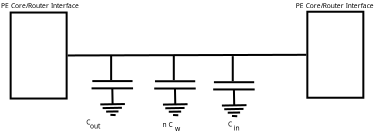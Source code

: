<?xml version="1.0" encoding="UTF-8"?>
<dia:diagram xmlns:dia="http://www.lysator.liu.se/~alla/dia/">
  <dia:layer name="Background" visible="true" active="true">
    <dia:object type="Standard - Box" version="0" id="O0">
      <dia:attribute name="obj_pos">
        <dia:point val="4.65,7.525"/>
      </dia:attribute>
      <dia:attribute name="obj_bb">
        <dia:rectangle val="4.6,7.475;7.5,11.875"/>
      </dia:attribute>
      <dia:attribute name="elem_corner">
        <dia:point val="4.65,7.525"/>
      </dia:attribute>
      <dia:attribute name="elem_width">
        <dia:real val="2.8"/>
      </dia:attribute>
      <dia:attribute name="elem_height">
        <dia:real val="4.3"/>
      </dia:attribute>
      <dia:attribute name="show_background">
        <dia:boolean val="true"/>
      </dia:attribute>
    </dia:object>
    <dia:object type="Standard - Box" version="0" id="O1">
      <dia:attribute name="obj_pos">
        <dia:point val="19.485,7.485"/>
      </dia:attribute>
      <dia:attribute name="obj_bb">
        <dia:rectangle val="19.435,7.435;22.335,11.835"/>
      </dia:attribute>
      <dia:attribute name="elem_corner">
        <dia:point val="19.485,7.485"/>
      </dia:attribute>
      <dia:attribute name="elem_width">
        <dia:real val="2.8"/>
      </dia:attribute>
      <dia:attribute name="elem_height">
        <dia:real val="4.3"/>
      </dia:attribute>
      <dia:attribute name="show_background">
        <dia:boolean val="true"/>
      </dia:attribute>
    </dia:object>
    <dia:object type="Standard - Line" version="0" id="O2">
      <dia:attribute name="obj_pos">
        <dia:point val="7.5,9.671"/>
      </dia:attribute>
      <dia:attribute name="obj_bb">
        <dia:rectangle val="7.449,9.589;19.485,9.721"/>
      </dia:attribute>
      <dia:attribute name="conn_endpoints">
        <dia:point val="7.5,9.671"/>
        <dia:point val="19.435,9.639"/>
      </dia:attribute>
      <dia:attribute name="numcp">
        <dia:int val="1"/>
      </dia:attribute>
      <dia:connections>
        <dia:connection handle="0" to="O0" connection="8"/>
        <dia:connection handle="1" to="O1" connection="8"/>
      </dia:connections>
    </dia:object>
    <dia:object type="Standard - Line" version="0" id="O3">
      <dia:attribute name="obj_pos">
        <dia:point val="9.675,9.65"/>
      </dia:attribute>
      <dia:attribute name="obj_bb">
        <dia:rectangle val="9.625,9.6;9.725,10.95"/>
      </dia:attribute>
      <dia:attribute name="conn_endpoints">
        <dia:point val="9.675,9.65"/>
        <dia:point val="9.675,10.9"/>
      </dia:attribute>
      <dia:attribute name="numcp">
        <dia:int val="1"/>
      </dia:attribute>
    </dia:object>
    <dia:object type="Standard - Line" version="0" id="O4">
      <dia:attribute name="obj_pos">
        <dia:point val="8.734,10.953"/>
      </dia:attribute>
      <dia:attribute name="obj_bb">
        <dia:rectangle val="8.684,10.903;10.796,11.003"/>
      </dia:attribute>
      <dia:attribute name="conn_endpoints">
        <dia:point val="8.734,10.953"/>
        <dia:point val="10.746,10.953"/>
      </dia:attribute>
      <dia:attribute name="numcp">
        <dia:int val="1"/>
      </dia:attribute>
    </dia:object>
    <dia:object type="Standard - Line" version="0" id="O5">
      <dia:attribute name="obj_pos">
        <dia:point val="8.696,11.316"/>
      </dia:attribute>
      <dia:attribute name="obj_bb">
        <dia:rectangle val="8.646,11.266;10.821,11.366"/>
      </dia:attribute>
      <dia:attribute name="conn_endpoints">
        <dia:point val="8.696,11.316"/>
        <dia:point val="10.771,11.316"/>
      </dia:attribute>
      <dia:attribute name="numcp">
        <dia:int val="1"/>
      </dia:attribute>
    </dia:object>
    <dia:object type="Standard - Line" version="0" id="O6">
      <dia:attribute name="obj_pos">
        <dia:point val="9.734,11.316"/>
      </dia:attribute>
      <dia:attribute name="obj_bb">
        <dia:rectangle val="9.683,11.265;9.798,12.161"/>
      </dia:attribute>
      <dia:attribute name="conn_endpoints">
        <dia:point val="9.734,11.316"/>
        <dia:point val="9.748,12.11"/>
      </dia:attribute>
      <dia:attribute name="numcp">
        <dia:int val="1"/>
      </dia:attribute>
      <dia:connections>
        <dia:connection handle="0" to="O5" connection="0"/>
        <dia:connection handle="1" to="O7" connection="0"/>
      </dia:connections>
    </dia:object>
    <dia:object type="Standard - Line" version="0" id="O7">
      <dia:attribute name="obj_pos">
        <dia:point val="9.133,12.12"/>
      </dia:attribute>
      <dia:attribute name="obj_bb">
        <dia:rectangle val="9.082,12.049;10.413,12.171"/>
      </dia:attribute>
      <dia:attribute name="conn_endpoints">
        <dia:point val="9.133,12.12"/>
        <dia:point val="10.363,12.1"/>
      </dia:attribute>
      <dia:attribute name="numcp">
        <dia:int val="1"/>
      </dia:attribute>
    </dia:object>
    <dia:object type="Standard - Line" version="0" id="O8">
      <dia:attribute name="obj_pos">
        <dia:point val="9.249,12.303"/>
      </dia:attribute>
      <dia:attribute name="obj_bb">
        <dia:rectangle val="9.198,12.237;10.263,12.354"/>
      </dia:attribute>
      <dia:attribute name="conn_endpoints">
        <dia:point val="9.249,12.303"/>
        <dia:point val="10.213,12.287"/>
      </dia:attribute>
      <dia:attribute name="numcp">
        <dia:int val="1"/>
      </dia:attribute>
    </dia:object>
    <dia:object type="Standard - Line" version="0" id="O9">
      <dia:attribute name="obj_pos">
        <dia:point val="9.424,12.478"/>
      </dia:attribute>
      <dia:attribute name="obj_bb">
        <dia:rectangle val="9.374,12.419;10.093,12.529"/>
      </dia:attribute>
      <dia:attribute name="conn_endpoints">
        <dia:point val="9.424,12.478"/>
        <dia:point val="10.042,12.47"/>
      </dia:attribute>
      <dia:attribute name="numcp">
        <dia:int val="1"/>
      </dia:attribute>
    </dia:object>
    <dia:object type="Standard - Line" version="0" id="O10">
      <dia:attribute name="obj_pos">
        <dia:point val="9.637,12.641"/>
      </dia:attribute>
      <dia:attribute name="obj_bb">
        <dia:rectangle val="9.584,12.588;9.952,12.705"/>
      </dia:attribute>
      <dia:attribute name="conn_endpoints">
        <dia:point val="9.637,12.641"/>
        <dia:point val="9.899,12.653"/>
      </dia:attribute>
      <dia:attribute name="numcp">
        <dia:int val="1"/>
      </dia:attribute>
    </dia:object>
    <dia:object type="Standard - Line" version="0" id="O11">
      <dia:attribute name="obj_pos">
        <dia:point val="12.808,9.658"/>
      </dia:attribute>
      <dia:attribute name="obj_bb">
        <dia:rectangle val="12.758,9.608;12.858,10.958"/>
      </dia:attribute>
      <dia:attribute name="conn_endpoints">
        <dia:point val="12.808,9.658"/>
        <dia:point val="12.808,10.908"/>
      </dia:attribute>
      <dia:attribute name="numcp">
        <dia:int val="1"/>
      </dia:attribute>
    </dia:object>
    <dia:object type="Standard - Line" version="0" id="O12">
      <dia:attribute name="obj_pos">
        <dia:point val="11.867,10.961"/>
      </dia:attribute>
      <dia:attribute name="obj_bb">
        <dia:rectangle val="11.817,10.911;13.929,11.011"/>
      </dia:attribute>
      <dia:attribute name="conn_endpoints">
        <dia:point val="11.867,10.961"/>
        <dia:point val="13.879,10.961"/>
      </dia:attribute>
      <dia:attribute name="numcp">
        <dia:int val="1"/>
      </dia:attribute>
    </dia:object>
    <dia:object type="Standard - Line" version="0" id="O13">
      <dia:attribute name="obj_pos">
        <dia:point val="11.829,11.324"/>
      </dia:attribute>
      <dia:attribute name="obj_bb">
        <dia:rectangle val="11.779,11.274;13.954,11.374"/>
      </dia:attribute>
      <dia:attribute name="conn_endpoints">
        <dia:point val="11.829,11.324"/>
        <dia:point val="13.904,11.324"/>
      </dia:attribute>
      <dia:attribute name="numcp">
        <dia:int val="1"/>
      </dia:attribute>
    </dia:object>
    <dia:object type="Standard - Line" version="0" id="O14">
      <dia:attribute name="obj_pos">
        <dia:point val="12.867,11.324"/>
      </dia:attribute>
      <dia:attribute name="obj_bb">
        <dia:rectangle val="12.816,11.273;12.931,12.169"/>
      </dia:attribute>
      <dia:attribute name="conn_endpoints">
        <dia:point val="12.867,11.324"/>
        <dia:point val="12.881,12.118"/>
      </dia:attribute>
      <dia:attribute name="numcp">
        <dia:int val="1"/>
      </dia:attribute>
      <dia:connections>
        <dia:connection handle="0" to="O13" connection="0"/>
        <dia:connection handle="1" to="O15" connection="0"/>
      </dia:connections>
    </dia:object>
    <dia:object type="Standard - Line" version="0" id="O15">
      <dia:attribute name="obj_pos">
        <dia:point val="12.266,12.128"/>
      </dia:attribute>
      <dia:attribute name="obj_bb">
        <dia:rectangle val="12.215,12.057;13.546,12.179"/>
      </dia:attribute>
      <dia:attribute name="conn_endpoints">
        <dia:point val="12.266,12.128"/>
        <dia:point val="13.496,12.108"/>
      </dia:attribute>
      <dia:attribute name="numcp">
        <dia:int val="1"/>
      </dia:attribute>
    </dia:object>
    <dia:object type="Standard - Line" version="0" id="O16">
      <dia:attribute name="obj_pos">
        <dia:point val="12.382,12.311"/>
      </dia:attribute>
      <dia:attribute name="obj_bb">
        <dia:rectangle val="12.332,12.245;13.396,12.362"/>
      </dia:attribute>
      <dia:attribute name="conn_endpoints">
        <dia:point val="12.382,12.311"/>
        <dia:point val="13.346,12.296"/>
      </dia:attribute>
      <dia:attribute name="numcp">
        <dia:int val="1"/>
      </dia:attribute>
    </dia:object>
    <dia:object type="Standard - Line" version="0" id="O17">
      <dia:attribute name="obj_pos">
        <dia:point val="12.557,12.486"/>
      </dia:attribute>
      <dia:attribute name="obj_bb">
        <dia:rectangle val="12.507,12.427;13.226,12.537"/>
      </dia:attribute>
      <dia:attribute name="conn_endpoints">
        <dia:point val="12.557,12.486"/>
        <dia:point val="13.175,12.478"/>
      </dia:attribute>
      <dia:attribute name="numcp">
        <dia:int val="1"/>
      </dia:attribute>
    </dia:object>
    <dia:object type="Standard - Line" version="0" id="O18">
      <dia:attribute name="obj_pos">
        <dia:point val="12.77,12.649"/>
      </dia:attribute>
      <dia:attribute name="obj_bb">
        <dia:rectangle val="12.717,12.597;13.085,12.714"/>
      </dia:attribute>
      <dia:attribute name="conn_endpoints">
        <dia:point val="12.77,12.649"/>
        <dia:point val="13.032,12.661"/>
      </dia:attribute>
      <dia:attribute name="numcp">
        <dia:int val="1"/>
      </dia:attribute>
    </dia:object>
    <dia:object type="Standard - Line" version="0" id="O19">
      <dia:attribute name="obj_pos">
        <dia:point val="15.756,9.706"/>
      </dia:attribute>
      <dia:attribute name="obj_bb">
        <dia:rectangle val="15.706,9.656;15.806,11.006"/>
      </dia:attribute>
      <dia:attribute name="conn_endpoints">
        <dia:point val="15.756,9.706"/>
        <dia:point val="15.756,10.956"/>
      </dia:attribute>
      <dia:attribute name="numcp">
        <dia:int val="1"/>
      </dia:attribute>
    </dia:object>
    <dia:object type="Standard - Line" version="0" id="O20">
      <dia:attribute name="obj_pos">
        <dia:point val="14.814,11.009"/>
      </dia:attribute>
      <dia:attribute name="obj_bb">
        <dia:rectangle val="14.764,10.959;16.877,11.059"/>
      </dia:attribute>
      <dia:attribute name="conn_endpoints">
        <dia:point val="14.814,11.009"/>
        <dia:point val="16.827,11.009"/>
      </dia:attribute>
      <dia:attribute name="numcp">
        <dia:int val="1"/>
      </dia:attribute>
    </dia:object>
    <dia:object type="Standard - Line" version="0" id="O21">
      <dia:attribute name="obj_pos">
        <dia:point val="14.777,11.371"/>
      </dia:attribute>
      <dia:attribute name="obj_bb">
        <dia:rectangle val="14.727,11.321;16.902,11.421"/>
      </dia:attribute>
      <dia:attribute name="conn_endpoints">
        <dia:point val="14.777,11.371"/>
        <dia:point val="16.852,11.371"/>
      </dia:attribute>
      <dia:attribute name="numcp">
        <dia:int val="1"/>
      </dia:attribute>
    </dia:object>
    <dia:object type="Standard - Line" version="0" id="O22">
      <dia:attribute name="obj_pos">
        <dia:point val="15.814,11.371"/>
      </dia:attribute>
      <dia:attribute name="obj_bb">
        <dia:rectangle val="15.763,11.32;15.879,12.216"/>
      </dia:attribute>
      <dia:attribute name="conn_endpoints">
        <dia:point val="15.814,11.371"/>
        <dia:point val="15.828,12.166"/>
      </dia:attribute>
      <dia:attribute name="numcp">
        <dia:int val="1"/>
      </dia:attribute>
      <dia:connections>
        <dia:connection handle="0" to="O21" connection="0"/>
        <dia:connection handle="1" to="O23" connection="0"/>
      </dia:connections>
    </dia:object>
    <dia:object type="Standard - Line" version="0" id="O23">
      <dia:attribute name="obj_pos">
        <dia:point val="15.213,12.176"/>
      </dia:attribute>
      <dia:attribute name="obj_bb">
        <dia:rectangle val="15.162,12.105;16.494,12.226"/>
      </dia:attribute>
      <dia:attribute name="conn_endpoints">
        <dia:point val="15.213,12.176"/>
        <dia:point val="16.443,12.156"/>
      </dia:attribute>
      <dia:attribute name="numcp">
        <dia:int val="1"/>
      </dia:attribute>
    </dia:object>
    <dia:object type="Standard - Line" version="0" id="O24">
      <dia:attribute name="obj_pos">
        <dia:point val="15.33,12.359"/>
      </dia:attribute>
      <dia:attribute name="obj_bb">
        <dia:rectangle val="15.279,12.292;16.344,12.41"/>
      </dia:attribute>
      <dia:attribute name="conn_endpoints">
        <dia:point val="15.33,12.359"/>
        <dia:point val="16.293,12.343"/>
      </dia:attribute>
      <dia:attribute name="numcp">
        <dia:int val="1"/>
      </dia:attribute>
    </dia:object>
    <dia:object type="Standard - Line" version="0" id="O25">
      <dia:attribute name="obj_pos">
        <dia:point val="15.505,12.534"/>
      </dia:attribute>
      <dia:attribute name="obj_bb">
        <dia:rectangle val="15.454,12.475;16.173,12.585"/>
      </dia:attribute>
      <dia:attribute name="conn_endpoints">
        <dia:point val="15.505,12.534"/>
        <dia:point val="16.123,12.525"/>
      </dia:attribute>
      <dia:attribute name="numcp">
        <dia:int val="1"/>
      </dia:attribute>
    </dia:object>
    <dia:object type="Standard - Line" version="0" id="O26">
      <dia:attribute name="obj_pos">
        <dia:point val="15.717,12.696"/>
      </dia:attribute>
      <dia:attribute name="obj_bb">
        <dia:rectangle val="15.665,12.644;16.032,12.761"/>
      </dia:attribute>
      <dia:attribute name="conn_endpoints">
        <dia:point val="15.717,12.696"/>
        <dia:point val="15.98,12.709"/>
      </dia:attribute>
      <dia:attribute name="numcp">
        <dia:int val="1"/>
      </dia:attribute>
    </dia:object>
    <dia:object type="Standard - Text" version="1" id="O27">
      <dia:attribute name="obj_pos">
        <dia:point val="7.418,14.091"/>
      </dia:attribute>
      <dia:attribute name="obj_bb">
        <dia:rectangle val="7.418,13.496;7.418,14.243"/>
      </dia:attribute>
      <dia:attribute name="text">
        <dia:composite type="text">
          <dia:attribute name="string">
            <dia:string>##</dia:string>
          </dia:attribute>
          <dia:attribute name="font">
            <dia:font family="sans" style="0" name="Helvetica"/>
          </dia:attribute>
          <dia:attribute name="height">
            <dia:real val="0.8"/>
          </dia:attribute>
          <dia:attribute name="pos">
            <dia:point val="7.418,14.091"/>
          </dia:attribute>
          <dia:attribute name="color">
            <dia:color val="#000000"/>
          </dia:attribute>
          <dia:attribute name="alignment">
            <dia:enum val="0"/>
          </dia:attribute>
        </dia:composite>
      </dia:attribute>
      <dia:attribute name="valign">
        <dia:enum val="3"/>
      </dia:attribute>
    </dia:object>
    <dia:object type="Standard - Text" version="1" id="O28">
      <dia:attribute name="obj_pos">
        <dia:point val="4.168,7.316"/>
      </dia:attribute>
      <dia:attribute name="obj_bb">
        <dia:rectangle val="4.168,7.006;8.258,7.396"/>
      </dia:attribute>
      <dia:attribute name="text">
        <dia:composite type="text">
          <dia:attribute name="string">
            <dia:string>#PE Core/Router Interface#</dia:string>
          </dia:attribute>
          <dia:attribute name="font">
            <dia:font family="sans" style="0" name="Helvetica"/>
          </dia:attribute>
          <dia:attribute name="height">
            <dia:real val="0.416"/>
          </dia:attribute>
          <dia:attribute name="pos">
            <dia:point val="4.168,7.316"/>
          </dia:attribute>
          <dia:attribute name="color">
            <dia:color val="#000000"/>
          </dia:attribute>
          <dia:attribute name="alignment">
            <dia:enum val="0"/>
          </dia:attribute>
        </dia:composite>
      </dia:attribute>
      <dia:attribute name="valign">
        <dia:enum val="3"/>
      </dia:attribute>
    </dia:object>
    <dia:object type="Standard - Text" version="1" id="O29">
      <dia:attribute name="obj_pos">
        <dia:point val="18.91,7.306"/>
      </dia:attribute>
      <dia:attribute name="obj_bb">
        <dia:rectangle val="18.91,6.996;23.0,7.386"/>
      </dia:attribute>
      <dia:attribute name="text">
        <dia:composite type="text">
          <dia:attribute name="string">
            <dia:string>#PE Core/Router Interface#</dia:string>
          </dia:attribute>
          <dia:attribute name="font">
            <dia:font family="sans" style="0" name="Helvetica"/>
          </dia:attribute>
          <dia:attribute name="height">
            <dia:real val="0.416"/>
          </dia:attribute>
          <dia:attribute name="pos">
            <dia:point val="18.91,7.306"/>
          </dia:attribute>
          <dia:attribute name="color">
            <dia:color val="#000000"/>
          </dia:attribute>
          <dia:attribute name="alignment">
            <dia:enum val="0"/>
          </dia:attribute>
        </dia:composite>
      </dia:attribute>
      <dia:attribute name="valign">
        <dia:enum val="3"/>
      </dia:attribute>
    </dia:object>
    <dia:object type="Standard - Text" version="1" id="O30">
      <dia:attribute name="obj_pos">
        <dia:point val="8.43,13.128"/>
      </dia:attribute>
      <dia:attribute name="obj_bb">
        <dia:rectangle val="8.43,12.818;8.663,13.208"/>
      </dia:attribute>
      <dia:attribute name="text">
        <dia:composite type="text">
          <dia:attribute name="string">
            <dia:string>#C#</dia:string>
          </dia:attribute>
          <dia:attribute name="font">
            <dia:font family="sans" style="0" name="Helvetica"/>
          </dia:attribute>
          <dia:attribute name="height">
            <dia:real val="0.416"/>
          </dia:attribute>
          <dia:attribute name="pos">
            <dia:point val="8.43,13.128"/>
          </dia:attribute>
          <dia:attribute name="color">
            <dia:color val="#000000"/>
          </dia:attribute>
          <dia:attribute name="alignment">
            <dia:enum val="0"/>
          </dia:attribute>
        </dia:composite>
      </dia:attribute>
      <dia:attribute name="valign">
        <dia:enum val="3"/>
      </dia:attribute>
    </dia:object>
    <dia:object type="Standard - Text" version="1" id="O31">
      <dia:attribute name="obj_pos">
        <dia:point val="8.623,13.318"/>
      </dia:attribute>
      <dia:attribute name="obj_bb">
        <dia:rectangle val="8.623,13.008;9.165,13.398"/>
      </dia:attribute>
      <dia:attribute name="text">
        <dia:composite type="text">
          <dia:attribute name="string">
            <dia:string>#out#</dia:string>
          </dia:attribute>
          <dia:attribute name="font">
            <dia:font family="sans" style="0" name="Helvetica"/>
          </dia:attribute>
          <dia:attribute name="height">
            <dia:real val="0.416"/>
          </dia:attribute>
          <dia:attribute name="pos">
            <dia:point val="8.623,13.318"/>
          </dia:attribute>
          <dia:attribute name="color">
            <dia:color val="#000000"/>
          </dia:attribute>
          <dia:attribute name="alignment">
            <dia:enum val="0"/>
          </dia:attribute>
        </dia:composite>
      </dia:attribute>
      <dia:attribute name="valign">
        <dia:enum val="3"/>
      </dia:attribute>
    </dia:object>
    <dia:object type="Standard - Text" version="1" id="O32">
      <dia:attribute name="obj_pos">
        <dia:point val="15.523,13.218"/>
      </dia:attribute>
      <dia:attribute name="obj_bb">
        <dia:rectangle val="15.523,12.908;15.755,13.298"/>
      </dia:attribute>
      <dia:attribute name="text">
        <dia:composite type="text">
          <dia:attribute name="string">
            <dia:string>#C#</dia:string>
          </dia:attribute>
          <dia:attribute name="font">
            <dia:font family="sans" style="0" name="Helvetica"/>
          </dia:attribute>
          <dia:attribute name="height">
            <dia:real val="0.416"/>
          </dia:attribute>
          <dia:attribute name="pos">
            <dia:point val="15.523,13.218"/>
          </dia:attribute>
          <dia:attribute name="color">
            <dia:color val="#000000"/>
          </dia:attribute>
          <dia:attribute name="alignment">
            <dia:enum val="0"/>
          </dia:attribute>
        </dia:composite>
      </dia:attribute>
      <dia:attribute name="valign">
        <dia:enum val="3"/>
      </dia:attribute>
    </dia:object>
    <dia:object type="Standard - Text" version="1" id="O33">
      <dia:attribute name="obj_pos">
        <dia:point val="15.798,13.418"/>
      </dia:attribute>
      <dia:attribute name="obj_bb">
        <dia:rectangle val="15.798,13.108;16.101,13.498"/>
      </dia:attribute>
      <dia:attribute name="text">
        <dia:composite type="text">
          <dia:attribute name="string">
            <dia:string>#in#</dia:string>
          </dia:attribute>
          <dia:attribute name="font">
            <dia:font family="sans" style="0" name="Helvetica"/>
          </dia:attribute>
          <dia:attribute name="height">
            <dia:real val="0.416"/>
          </dia:attribute>
          <dia:attribute name="pos">
            <dia:point val="15.798,13.418"/>
          </dia:attribute>
          <dia:attribute name="color">
            <dia:color val="#000000"/>
          </dia:attribute>
          <dia:attribute name="alignment">
            <dia:enum val="0"/>
          </dia:attribute>
        </dia:composite>
      </dia:attribute>
      <dia:attribute name="valign">
        <dia:enum val="3"/>
      </dia:attribute>
    </dia:object>
    <dia:object type="Standard - Text" version="1" id="O34">
      <dia:attribute name="obj_pos">
        <dia:point val="12.248,13.243"/>
      </dia:attribute>
      <dia:attribute name="obj_bb">
        <dia:rectangle val="12.248,12.933;12.796,13.323"/>
      </dia:attribute>
      <dia:attribute name="text">
        <dia:composite type="text">
          <dia:attribute name="string">
            <dia:string>#n C#</dia:string>
          </dia:attribute>
          <dia:attribute name="font">
            <dia:font family="sans" style="0" name="Helvetica"/>
          </dia:attribute>
          <dia:attribute name="height">
            <dia:real val="0.416"/>
          </dia:attribute>
          <dia:attribute name="pos">
            <dia:point val="12.248,13.243"/>
          </dia:attribute>
          <dia:attribute name="color">
            <dia:color val="#000000"/>
          </dia:attribute>
          <dia:attribute name="alignment">
            <dia:enum val="0"/>
          </dia:attribute>
        </dia:composite>
      </dia:attribute>
      <dia:attribute name="valign">
        <dia:enum val="3"/>
      </dia:attribute>
    </dia:object>
    <dia:object type="Standard - Text" version="1" id="O35">
      <dia:attribute name="obj_pos">
        <dia:point val="12.873,13.443"/>
      </dia:attribute>
      <dia:attribute name="obj_bb">
        <dia:rectangle val="12.873,13.133;13.146,13.523"/>
      </dia:attribute>
      <dia:attribute name="text">
        <dia:composite type="text">
          <dia:attribute name="string">
            <dia:string>#w#</dia:string>
          </dia:attribute>
          <dia:attribute name="font">
            <dia:font family="sans" style="0" name="Helvetica"/>
          </dia:attribute>
          <dia:attribute name="height">
            <dia:real val="0.416"/>
          </dia:attribute>
          <dia:attribute name="pos">
            <dia:point val="12.873,13.443"/>
          </dia:attribute>
          <dia:attribute name="color">
            <dia:color val="#000000"/>
          </dia:attribute>
          <dia:attribute name="alignment">
            <dia:enum val="0"/>
          </dia:attribute>
        </dia:composite>
      </dia:attribute>
      <dia:attribute name="valign">
        <dia:enum val="3"/>
      </dia:attribute>
    </dia:object>
  </dia:layer>
</dia:diagram>
